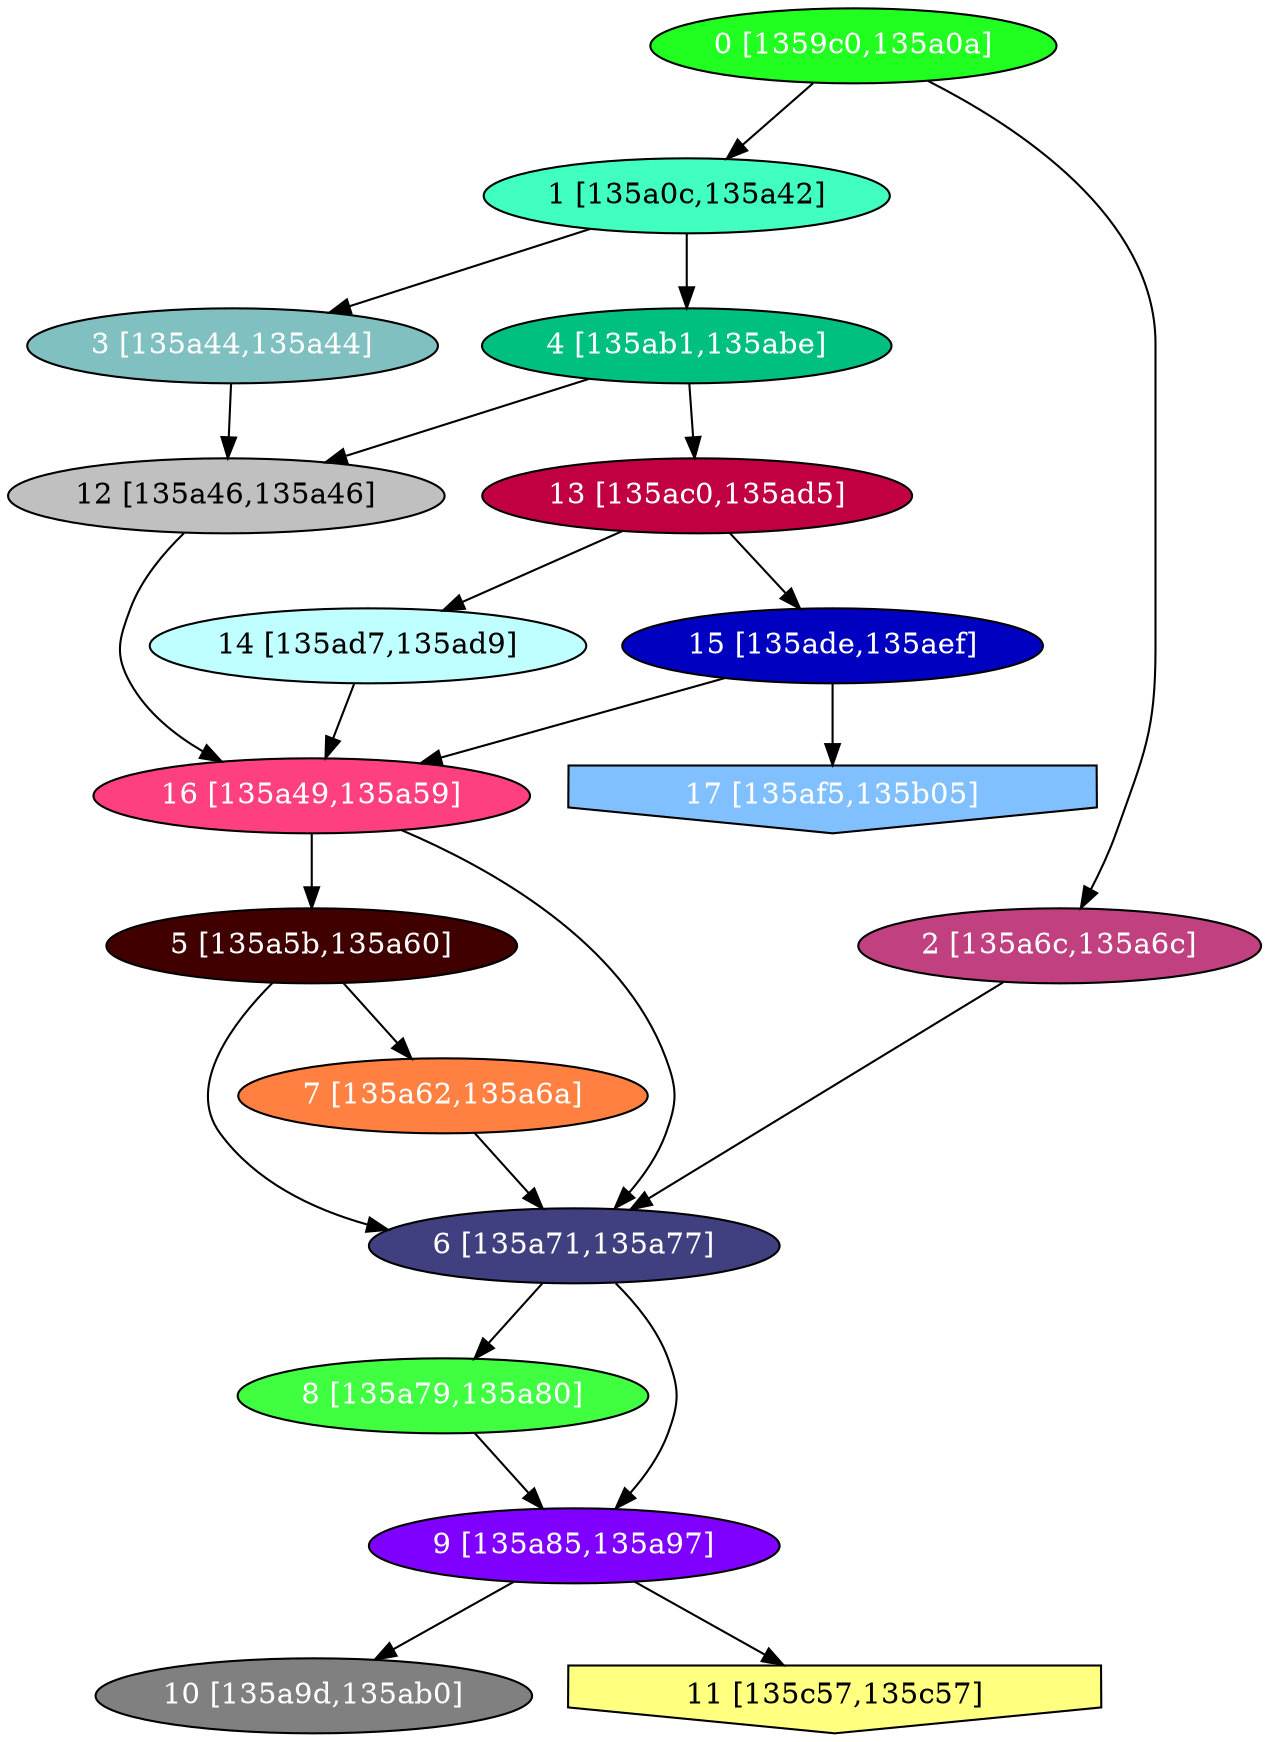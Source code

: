 diGraph libnss3{
	libnss3_0  [style=filled fillcolor="#20FF20" fontcolor="#ffffff" shape=oval label="0 [1359c0,135a0a]"]
	libnss3_1  [style=filled fillcolor="#40FFC0" fontcolor="#000000" shape=oval label="1 [135a0c,135a42]"]
	libnss3_2  [style=filled fillcolor="#C04080" fontcolor="#ffffff" shape=oval label="2 [135a6c,135a6c]"]
	libnss3_3  [style=filled fillcolor="#80C0C0" fontcolor="#ffffff" shape=oval label="3 [135a44,135a44]"]
	libnss3_4  [style=filled fillcolor="#00C080" fontcolor="#ffffff" shape=oval label="4 [135ab1,135abe]"]
	libnss3_5  [style=filled fillcolor="#400000" fontcolor="#ffffff" shape=oval label="5 [135a5b,135a60]"]
	libnss3_6  [style=filled fillcolor="#404080" fontcolor="#ffffff" shape=oval label="6 [135a71,135a77]"]
	libnss3_7  [style=filled fillcolor="#FF8040" fontcolor="#ffffff" shape=oval label="7 [135a62,135a6a]"]
	libnss3_8  [style=filled fillcolor="#40FF40" fontcolor="#ffffff" shape=oval label="8 [135a79,135a80]"]
	libnss3_9  [style=filled fillcolor="#8000FF" fontcolor="#ffffff" shape=oval label="9 [135a85,135a97]"]
	libnss3_a  [style=filled fillcolor="#808080" fontcolor="#ffffff" shape=oval label="10 [135a9d,135ab0]"]
	libnss3_b  [style=filled fillcolor="#FFFF80" fontcolor="#000000" shape=invhouse label="11 [135c57,135c57]"]
	libnss3_c  [style=filled fillcolor="#C0C0C0" fontcolor="#000000" shape=oval label="12 [135a46,135a46]"]
	libnss3_d  [style=filled fillcolor="#C00040" fontcolor="#ffffff" shape=oval label="13 [135ac0,135ad5]"]
	libnss3_e  [style=filled fillcolor="#C0FFFF" fontcolor="#000000" shape=oval label="14 [135ad7,135ad9]"]
	libnss3_f  [style=filled fillcolor="#0000C0" fontcolor="#ffffff" shape=oval label="15 [135ade,135aef]"]
	libnss3_10  [style=filled fillcolor="#FF4080" fontcolor="#ffffff" shape=oval label="16 [135a49,135a59]"]
	libnss3_11  [style=filled fillcolor="#80C0FF" fontcolor="#ffffff" shape=invhouse label="17 [135af5,135b05]"]

	libnss3_0 -> libnss3_1
	libnss3_0 -> libnss3_2
	libnss3_1 -> libnss3_3
	libnss3_1 -> libnss3_4
	libnss3_2 -> libnss3_6
	libnss3_3 -> libnss3_c
	libnss3_4 -> libnss3_c
	libnss3_4 -> libnss3_d
	libnss3_5 -> libnss3_6
	libnss3_5 -> libnss3_7
	libnss3_6 -> libnss3_8
	libnss3_6 -> libnss3_9
	libnss3_7 -> libnss3_6
	libnss3_8 -> libnss3_9
	libnss3_9 -> libnss3_a
	libnss3_9 -> libnss3_b
	libnss3_c -> libnss3_10
	libnss3_d -> libnss3_e
	libnss3_d -> libnss3_f
	libnss3_e -> libnss3_10
	libnss3_f -> libnss3_10
	libnss3_f -> libnss3_11
	libnss3_10 -> libnss3_5
	libnss3_10 -> libnss3_6
}